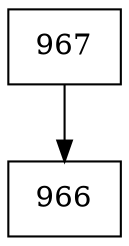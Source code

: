 digraph G {
  node [shape=record];
  node0 [label="{967}"];
  node0 -> node1;
  node1 [label="{966}"];
}
